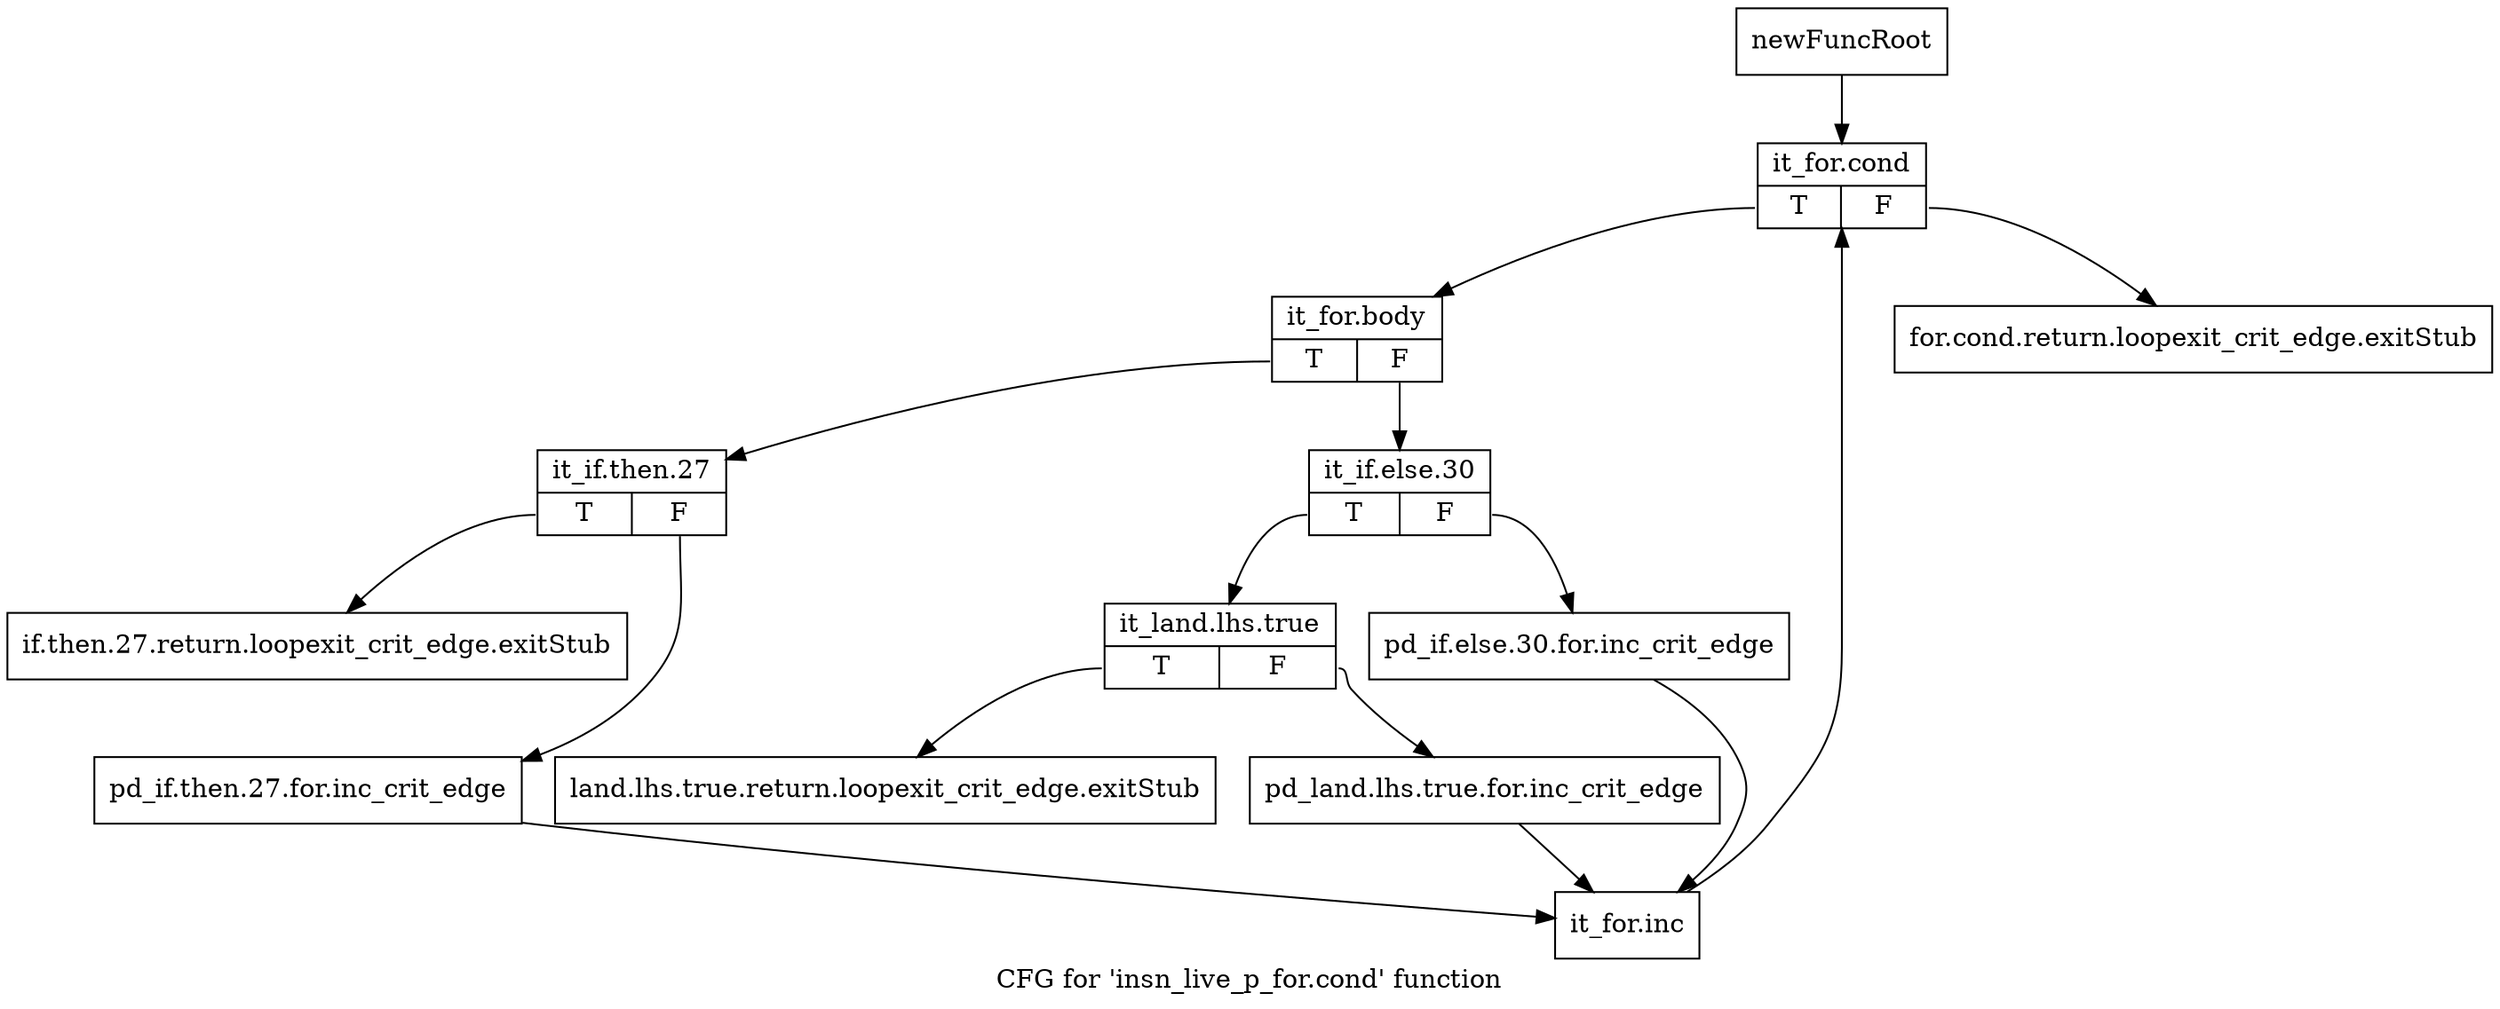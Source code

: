 digraph "CFG for 'insn_live_p_for.cond' function" {
	label="CFG for 'insn_live_p_for.cond' function";

	Node0xa8133a0 [shape=record,label="{newFuncRoot}"];
	Node0xa8133a0 -> Node0xa8134e0;
	Node0xa8133f0 [shape=record,label="{for.cond.return.loopexit_crit_edge.exitStub}"];
	Node0xa813440 [shape=record,label="{land.lhs.true.return.loopexit_crit_edge.exitStub}"];
	Node0xa813490 [shape=record,label="{if.then.27.return.loopexit_crit_edge.exitStub}"];
	Node0xa8134e0 [shape=record,label="{it_for.cond|{<s0>T|<s1>F}}"];
	Node0xa8134e0:s0 -> Node0xa813530;
	Node0xa8134e0:s1 -> Node0xa8133f0;
	Node0xa813530 [shape=record,label="{it_for.body|{<s0>T|<s1>F}}"];
	Node0xa813530:s0 -> Node0xa8136c0;
	Node0xa813530:s1 -> Node0xa813580;
	Node0xa813580 [shape=record,label="{it_if.else.30|{<s0>T|<s1>F}}"];
	Node0xa813580:s0 -> Node0xa813620;
	Node0xa813580:s1 -> Node0xa8135d0;
	Node0xa8135d0 [shape=record,label="{pd_if.else.30.for.inc_crit_edge}"];
	Node0xa8135d0 -> Node0xa813760;
	Node0xa813620 [shape=record,label="{it_land.lhs.true|{<s0>T|<s1>F}}"];
	Node0xa813620:s0 -> Node0xa813440;
	Node0xa813620:s1 -> Node0xa813670;
	Node0xa813670 [shape=record,label="{pd_land.lhs.true.for.inc_crit_edge}"];
	Node0xa813670 -> Node0xa813760;
	Node0xa8136c0 [shape=record,label="{it_if.then.27|{<s0>T|<s1>F}}"];
	Node0xa8136c0:s0 -> Node0xa813490;
	Node0xa8136c0:s1 -> Node0xa813710;
	Node0xa813710 [shape=record,label="{pd_if.then.27.for.inc_crit_edge}"];
	Node0xa813710 -> Node0xa813760;
	Node0xa813760 [shape=record,label="{it_for.inc}"];
	Node0xa813760 -> Node0xa8134e0;
}
